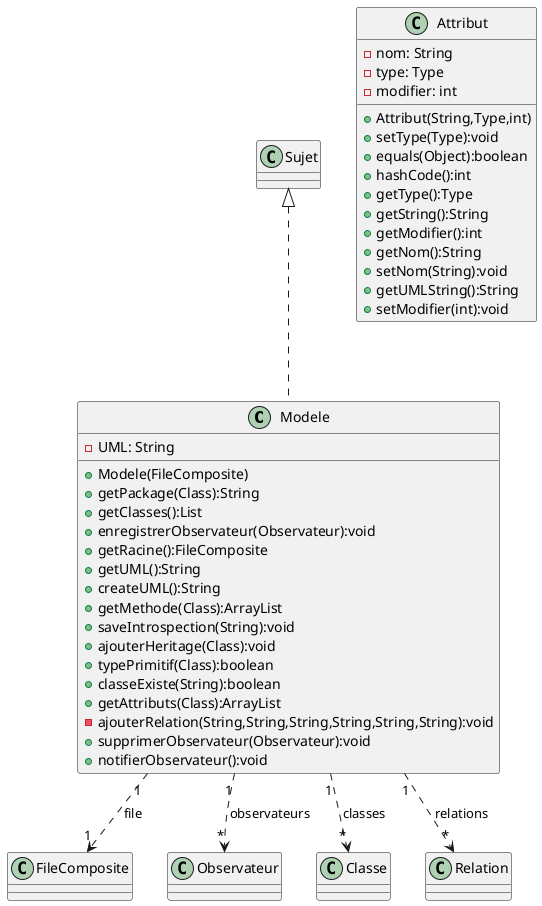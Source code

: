 @startuml
class Modele {
-UML: String
+Modele(FileComposite)
+getPackage(Class):String
+getClasses():List
+enregistrerObservateur(Observateur):void
+getRacine():FileComposite
+getUML():String
+createUML():String
+getMethode(Class):ArrayList
+saveIntrospection(String):void
+ajouterHeritage(Class):void
+typePrimitif(Class):boolean
+classeExiste(String):boolean
+getAttributs(Class):ArrayList
-ajouterRelation(String,String,String,String,String,String):void
+supprimerObservateur(Observateur):void
+notifierObservateur():void
}

class Attribut {
-nom: String
-type: Type
-modifier: int
+Attribut(String,Type,int)
+setType(Type):void
+equals(Object):boolean
+hashCode():int
+getType():Type
+getString():String
+getModifier():int
+getNom():String
+setNom(String):void
+getUMLString():String
+setModifier(int):void
}

Modele "1" ..> "1" FileComposite : file
Modele "1" ..> "*" Observateur : observateurs
Modele "1" ..> "*" Classe : classes
Modele "1" ..> "*" Relation : relations
Modele .u.|> Sujet : ""
@enduml